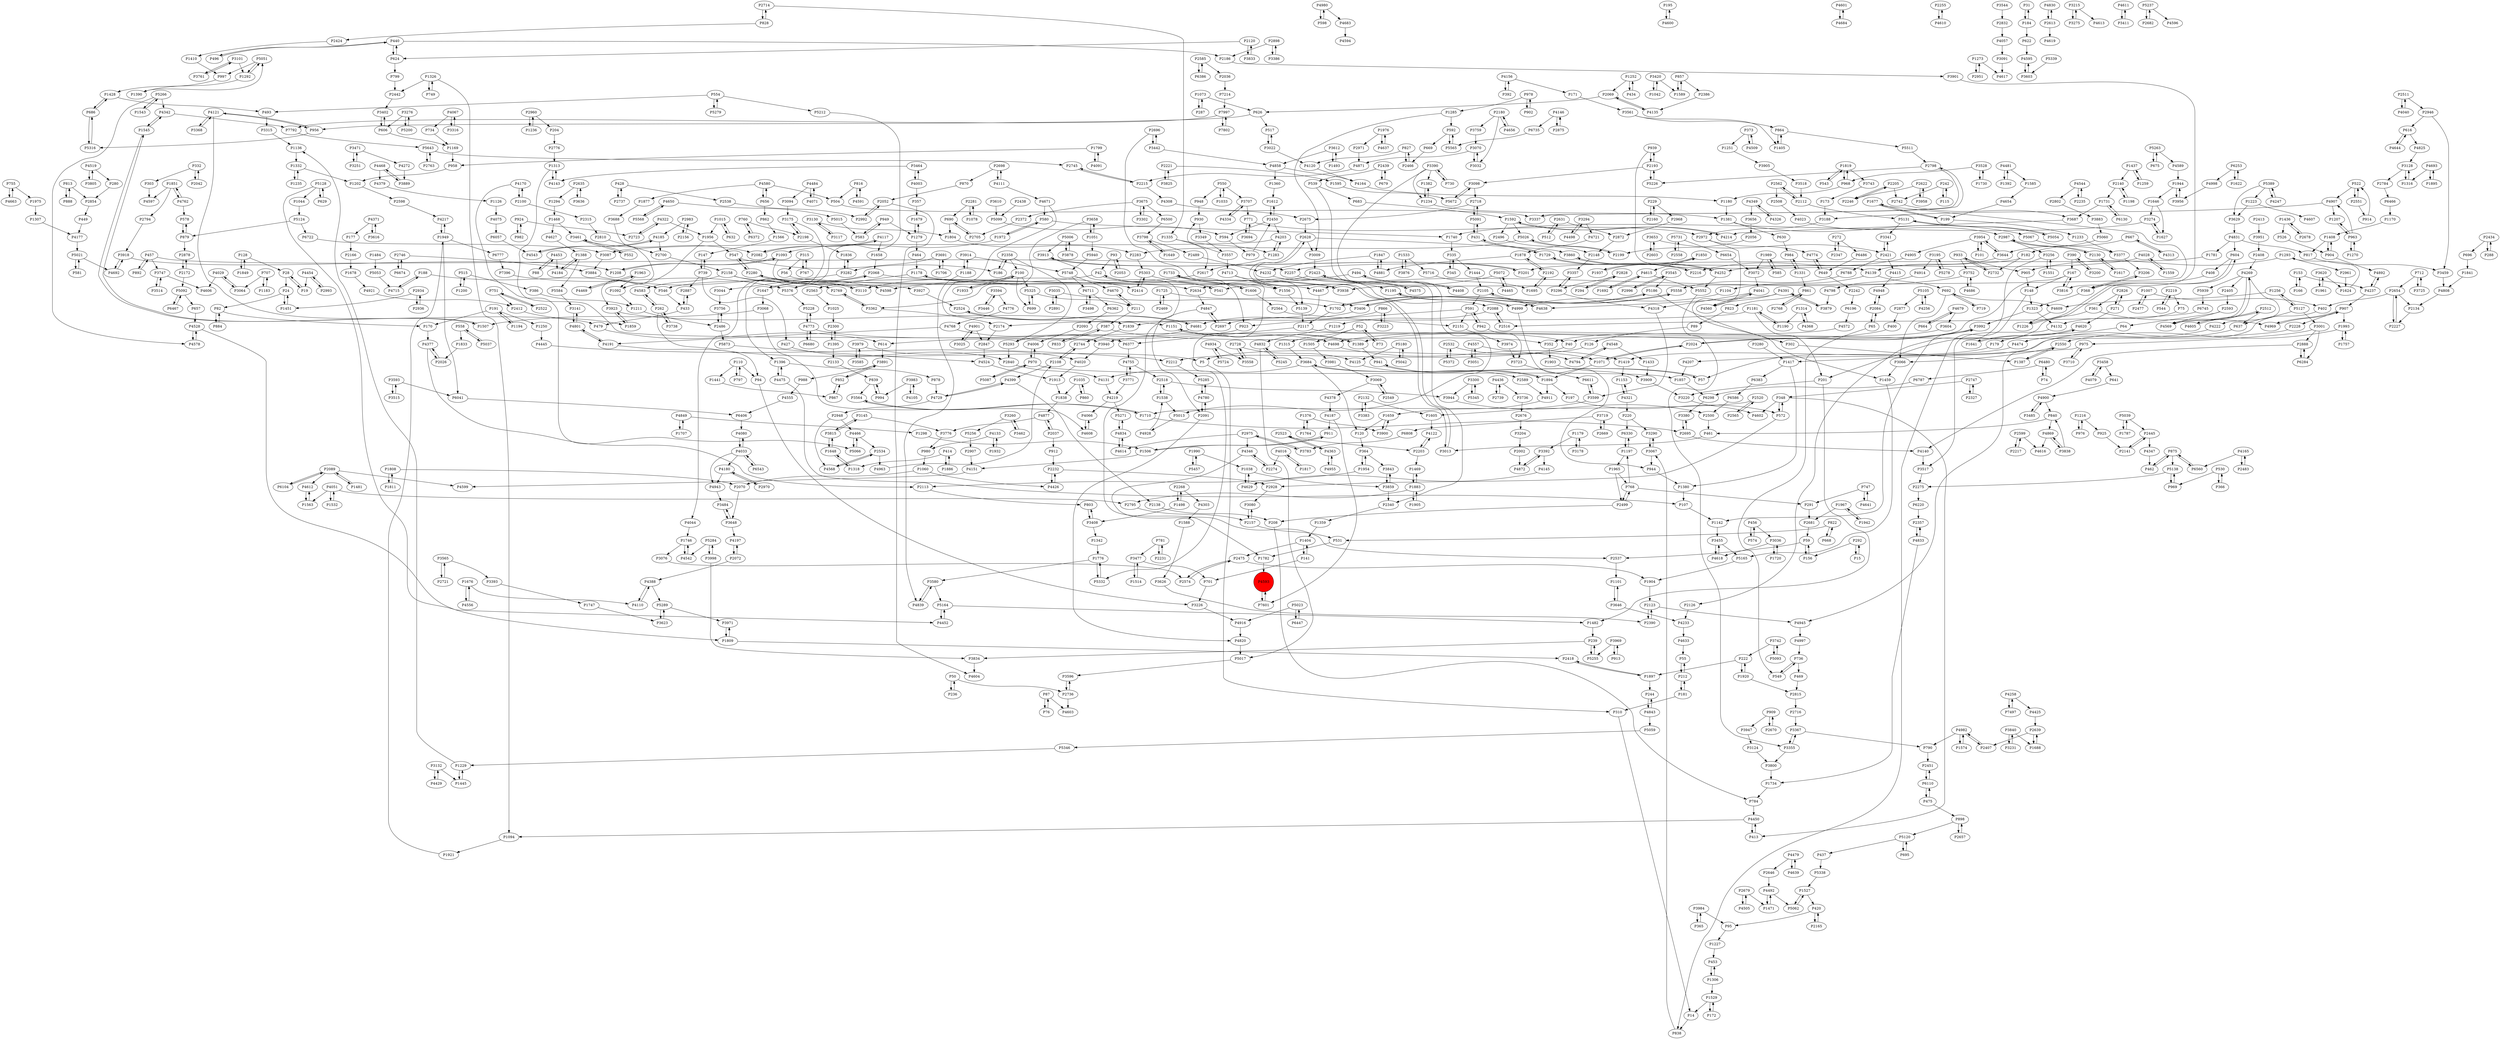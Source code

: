 digraph {
	P1428 -> P493
	P88 -> P4453
	P1498 -> P3408
	P3878 -> P5006
	P4445 -> P2212
	P2442 -> P3402
	P28 -> P19
	P4877 -> P2037
	P5017 -> P3596
	P2072 -> P4197
	P2358 -> P100
	P332 -> P2042
	P3393 -> P1747
	P3761 -> P3101
	P1007 -> P2477
	P4067 -> P734
	P4143 -> P1313
	P3992 -> P2024
	P2961 -> P1624
	P1975 -> P1307
	P1559 -> P4028
	P504 -> P3337
	P89 -> P126
	P3464 -> P4143
	P4663 -> P755
	P4834 -> P5271
	P3596 -> P2736
	P1223 -> P3629
	P1298 -> P1506
	P1007 -> P402
	P839 -> P994
	P3220 -> P4602
	P1376 -> P1764
	P2523 -> P2203
	P4033 -> P4180
	P4197 -> P2072
	P2002 -> P4872
	P1252 -> P434
	P14 -> P838
	P768 -> P1197
	P4020 -> P1913
	P1436 -> P526
	P3974 -> P3723
	P2728 -> P4125
	P3648 -> P4197
	P4140 -> P3517
	P1342 -> P1776
	P2130 -> P2987
	P3141 -> P4801
	P4544 -> P2802
	P4222 -> P4474
	P2108 -> P4399
	P3302 -> P3675
	P3913 -> P3201
	P1894 -> P197
	P335 -> P1444
	P2232 -> P2928
	P1993 -> P1757
	P3464 -> P4003
	P1731 -> P6130
	P2157 -> P3080
	P1809 -> P2418
	P420 -> P2165
	P2993 -> P4454
	P5087 -> P970
	P1404 -> P141
	P4715 -> P188
	P4117 -> P1658
	P1897 -> P2418
	P898 -> P2657
	P6298 -> P3380
	P1877 -> P3688
	P457 -> P3747
	P827 -> P2466
	P4980 -> P598
	P2551 -> P914
	P2423 -> P5376
	P2888 -> P6284
	P1605 -> P4122
	P4755 -> P3771
	P3594 -> P3446
	P1878 -> P2192
	P3274 -> P1627
	P4349 -> P4326
	P2744 -> P2108
	P686 -> P5316
	P1710 -> P2695
	P5131 -> P5054
	P4548 -> P4794
	P912 -> P2232
	P979 -> P2450
	P4997 -> P736
	P4203 -> P1283
	P4637 -> P1976
	P4921 -> P2412
	P4237 -> P907
	P4347 -> P462
	P888 -> P813
	P554 -> P5279
	P1622 -> P6253
	P1734 -> P784
	P5568 -> P4650
	P1851 -> P2794
	P1256 -> P4609
	P5716 -> P1695
	P1360 -> P1612
	P220 -> P3290
	P4798 -> P3879
	P1776 -> P5332
	P390 -> P167
	P2934 -> P1451
	P857 -> P2386
	P5266 -> P4578
	P994 -> P839
	P592 -> P669
	P100 -> P1933
	P5256 -> P2907
	P626 -> P956
	P2565 -> P2520
	P195 -> P4600
	P4481 -> P1585
	P2268 -> P1498
	P2340 -> P1359
	P2280 -> P547
	P3442 -> P4858
	P2450 -> P594
	P4474 -> P4207
	P1259 -> P1437
	P866 -> P3223
	P2231 -> P781
	P294 -> P2828
	P4524 -> P1913
	P3742 -> P5093
	P6586 -> P2500
	P949 -> P1279
	P583 -> P949
	P3891 -> P988
	P5021 -> P4692
	P2445 -> P2141
	P1316 -> P3128
	P4692 -> P3918
	P3051 -> P4557
	P630 -> P984
	P3455 -> P5165
	P6130 -> P1731
	P1506 -> P911
	P4363 -> P2523
	P1857 -> P6298
	P5072 -> P4465
	P3688 -> P3923
	P4492 -> P1471
	P3390 -> P5013
	P3251 -> P3471
	P3087 -> P3884
	P357 -> P1679
	P3101 -> P3761
	P1659 -> P3900
	P3938 -> P1178
	P2599 -> P4616
	P4773 -> P5228
	P541 -> P42
	P387 -> P833
	P2551 -> P522
	P4170 -> P2100
	P3580 -> P4839
	P6104 -> P2089
	P302 -> P1387
	P930 -> P3349
	P15 -> P292
	P3984 -> P365
	P3124 -> P3800
	P4016 -> P2274
	P2123 -> P2390
	P469 -> P2815
	P1417 -> P1380
	P5066 -> P4466
	P4145 -> P4629
	P3593 -> P3515
	P6611 -> P3599
	P1382 -> P1234
	P6466 -> P1170
	P6447 -> P5023
	P2408 -> P4269
	P5059 -> P5346
	P4475 -> P107
	P5552 -> P3355
	P768 -> P291
	P1405 -> P864
	P522 -> P4907
	P771 -> P2972
	P1292 -> P1390
	P580 -> P1972
	P2424 -> P1410
	P288 -> P2434
	P712 -> P3725
	P390 -> P3200
	P7214 -> P7997
	P970 -> P4006
	P291 -> P2681
	P668 -> P822
	P4388 -> P4110
	P3001 -> P6284
	P1617 -> P2130
	P2469 -> P1725
	P4755 -> P2518
	P2203 -> P1469
	P2113 -> P803
	P1390 -> P5051
	P4453 -> P88
	P3044 -> P3756
	P5105 -> P4256
	P3001 -> P2888
	P5015 -> P583
	P1178 -> P2563
	P4185 -> P2700
	P3260 -> P3462
	P82 -> P170
	P87 -> P4603
	P624 -> P440
	P924 -> P2723
	P2747 -> P348
	P5072 -> P2634
	P958 -> P1202
	P4572 -> P4698
	P2105 -> P591
	P4170 -> P5066
	P366 -> P530
	P1533 -> P5716
	P191 -> P1250
	P2875 -> P4146
	P1335 -> P1283
	P153 -> P166
	P2451 -> P6110
	P4346 -> P2537
	P3710 -> P975
	P4945 -> P4997
	P1895 -> P4693
	P909 -> P2670
	P2654 -> P2227
	P3035 -> P2891
	P3069 -> P2549
	P695 -> P5120
	P4892 -> P4237
	P335 -> P345
	P7997 -> P7792
	P1073 -> P287
	P3833 -> P2120
	P4557 -> P4794
	P3594 -> P4776
	P2089 -> P4612
	P616 -> P4825
	P5731 -> P2558
	P2215 -> P4308
	P5 -> P310
	P4003 -> P357
	P1847 -> P4881
	P3969 -> P913
	P6110 -> P2451
	P4774 -> P649
	P3771 -> P4755
	P2088 -> P1219
	P3840 -> P3231
	P2718 -> P2675
	P4871 -> P2215
	P2216 -> P1729
	P197 -> P572
	P1990 -> P1038
	P3256 -> P1551
	P1388 -> P4184
	P690 -> P1804
	P2972 -> P1459
	P1015 -> P1956
	P4146 -> P2875
	P1649 -> P3798
	P1949 -> P6041
	P7997 -> P7802
	P4219 -> P4066
	P4982 -> P2407
	P1252 -> P2069
	P3859 -> P2340
	P6383 -> P6586
	P4580 -> P1877
	P4391 -> P3879
	P1015 -> P632
	P2523 -> P4363
	P1949 -> P6777
	P2439 -> P679
	P1170 -> P1408
	P1188 -> P4839
	P1641 -> P4620
	P3653 -> P2421
	P4601 -> P4684
	P4683 -> P4594
	P2522 -> P751
	P4877 -> P3776
	P3725 -> P712
	P892 -> P457
	P5293 -> P2840
	P1595 -> P5672
	P2558 -> P5731
	P3752 -> P4467
	P2763 -> P5643
	P968 -> P1180
	P402 -> P57
	P3420 -> P1589
	P1545 -> P4342
	P1226 -> P604
	P4321 -> P220
	P683 -> P1592
	P1408 -> P904
	P4091 -> P1799
	P6480 -> P74
	P790 -> P2451
	P1223 -> P4607
	P1313 -> P4143
	P3485 -> P4900
	P768 -> P2499
	P1883 -> P1905
	P2698 -> P4111
	P526 -> P904
	P494 -> P4408
	P7396 -> P5376
	P3743 -> P173
	P201 -> P3220
	P2205 -> P2742
	P707 -> P1183
	P5289 -> P3971
	P3838 -> P4869
	P4326 -> P4349
	P5200 -> P3276
	P4780 -> P2091
	P546 -> P433
	P2174 -> P2847
	P878 -> P4729
	P211 -> P387
	P581 -> P5021
	P2888 -> P4140
	P692 -> P719
	P686 -> P1428
	P1624 -> P1293
	P948 -> P930
	P591 -> P942
	P5285 -> P4780
	P6711 -> P3498
	P167 -> P3816
	P1313 -> P3940
	P4794 -> P4548
	P1538 -> P5013
	P2052 -> P2992
	P1169 -> P958
	P4322 -> P1956
	P220 -> P6330
	P5565 -> P592
	P1878 -> P4881
	P1408 -> P817
	P5165 -> P1904
	P1285 -> P3009
	P4468 -> P3889
	P707 -> P3064
	P2550 -> P3066
	P2716 -> P3367
	P94 -> P3226
	P4679 -> P3604
	P40 -> P2212
	P1592 -> P5026
	P110 -> P797
	P3684 -> P4131
	P24 -> P1451
	P1799 -> P4091
	P2255 -> P4610
	P5093 -> P3742
	P3561 -> P864
	P2414 -> P5303
	P262 -> P3738
	P4721 -> P1878
	P4023 -> P2987
	P5180 -> P4125
	P3368 -> P4121
	P1976 -> P4637
	P1648 -> P3815
	P4051 -> P2795
	P2520 -> P1710
	P4121 -> P3368
	P4121 -> P956
	P3900 -> P1659
	P6480 -> P6787
	P2439 -> P539
	P547 -> P186
	P1331 -> P984
	P7601 -> P4593
	P73 -> P52
	P1093 -> P1208
	P5091 -> P431
	P3392 -> P4145
	P3128 -> P2784
	P4006 -> P970
	P408 -> P368
	P2634 -> P4847
	P272 -> P2347
	P3623 -> P5289
	P852 -> P867
	P3280 -> P1417
	P1179 -> P3178
	P1273 -> P2951
	P1606 -> P1733
	P31 -> P184
	P3009 -> P2423
	P3296 -> P3357
	P4639 -> P4479
	P182 -> P2732
	P2180 -> P3759
	P3446 -> P3594
	P1417 -> P6383
	P1035 -> P1838
	P558 -> P1833
	P1433 -> P3909
	P3223 -> P866
	P199 -> P1677
	P6377 -> P4755
	P6745 -> P2516
	P4346 -> P2274
	P839 -> P3564
	P1306 -> P453
	P2126 -> P4233
	P3565 -> P3393
	P2140 -> P1731
	P624 -> P799
	P3646 -> P1101
	P1507 -> P1545
	P6560 -> P875
	P4670 -> P211
	P2675 -> P2628
	P3859 -> P3843
	P3918 -> P4692
	P2165 -> P420
	P2315 -> P2810
	P1563 -> P4612
	P1730 -> P3528
	P4469 -> P1963
	P1920 -> P222
	P2872 -> P2148
	P3226 -> P4916
	P4252 -> P5552
	P6057 -> P4543
	P2357 -> P4833
	P861 -> P823
	P4969 -> P907
	P4467 -> P2174
	P6196 -> P4572
	P433 -> P479
	P2971 -> P4871
	P2728 -> P3558
	P1256 -> P5127
	P3905 -> P3518
	P5164 -> P4452
	P816 -> P4591
	P368 -> P1323
	P5303 -> P1556
	P2585 -> P6386
	P2802 -> P3883
	P2696 -> P3442
	P6253 -> P1622
	P6680 -> P4773
	P2300 -> P1395
	P1702 -> P5186
	P1731 -> P3687
	P303 -> P4597
	P4436 -> P3736
	P1819 -> P3743
	P2327 -> P2747
	P939 -> P2193
	P387 -> P352
	P1093 -> P3927
	P3117 -> P3130
	P5042 -> P5180
	P2450 -> P4203
	P4776 -> P4768
	P1747 -> P3623
	P616 -> P4644
	P3067 -> P944
	P3282 -> P1836
	P2603 -> P3653
	P4105 -> P3983
	P2654 -> P2134
	P4595 -> P3603
	P3954 -> P101
	P5284 -> P4542
	P6372 -> P760
	P4825 -> P3128
	P4391 -> P4638
	P4999 -> P1195
	P4313 -> P667
	P3658 -> P3362
	P3080 -> P2157
	P1954 -> P364
	P3798 -> P1649
	P3719 -> P6808
	P3408 -> P1342
	P456 -> P574
	P2676 -> P3204
	P530 -> P366
	P2512 -> P4605
	P4481 -> P1392
	P292 -> P15
	P988 -> P4555
	P3461 -> P552
	P1092 -> P1211
	P6777 -> P7396
	P1746 -> P4542
	P3646 -> P4233
	P799 -> P2442
	P1179 -> P3392
	P751 -> P2522
	P184 -> P31
	P6674 -> P2746
	P128 -> P28
	P656 -> P862
	P1505 -> P3981
	P1389 -> P1151
	P3616 -> P4371
	P4041 -> P4560
	P1692 -> P4615
	P1678 -> P4921
	P626 -> P517
	P2705 -> P690
	P1894 -> P941
	P173 -> P3188
	P4833 -> P1734
	P1961 -> P3620
	P739 -> P147
	P42 -> P3110
	P1235 -> P1332
	P4583 -> P262
	P1781 -> P3201
	P440 -> P496
	P4125 -> P2589
	P1437 -> P2140
	P554 -> P493
	P2423 -> P4575
	P332 -> P303
	P3951 -> P2408
	P1044 -> P5124
	P4556 -> P1676
	P4120 -> P4164
	P3545 -> P2996
	P816 -> P504
	P1658 -> P2068
	P1606 -> P2564
	P65 -> P549
	P3691 -> P1706
	P5021 -> P581
	P4773 -> P6680
	P1677 -> P199
	P1956 -> P1092
	P862 -> P1566
	P2549 -> P3069
	P461 -> P3013
	P4610 -> P2255
	P364 -> P3843
	P2407 -> P4982
	P3992 -> P1142
	P52 -> P1505
	P5748 -> P6711
	P861 -> P2768
	P3094 -> P3175
	P208 -> P784
	P2563 -> P1025
	P1956 -> P547
	P4834 -> P4614
	P4509 -> P373
	P1219 -> P4832
	P822 -> P531
	P4484 -> P4071
	P2628 -> P3860
	P2091 -> P4820
	P4693 -> P1316
	P2635 -> P3636
	P4650 -> P5568
	P4544 -> P2235
	P191 -> P1194
	P5051 -> P997
	P5255 -> P239
	P2631 -> P512
	P52 -> P73
	P3406 -> P4681
	P2358 -> P5293
	P3110 -> P2280
	P3684 -> P120
	P2798 -> P3337
	P4452 -> P5164
	P2828 -> P294
	P1468 -> P3461
	P413 -> P4450
	P2975 -> P3783
	P365 -> P3984
	P5511 -> P2798
	P2180 -> P4656
	P4342 -> P7792
	P866 -> P2697
	P3979 -> P3585
	P736 -> P549
	P1250 -> P4445
	P3175 -> P4044
	P2486 -> P5873
	P4075 -> P6057
	P734 -> P1169
	P4713 -> P1556
	P1498 -> P2268
	P4568 -> P2534
	P244 -> P4843
	P2158 -> P4583
	P2593 -> P64
	P4934 -> P3558
	P2739 -> P4436
	P167 -> P40
	P2776 -> P1313
	P1060 -> P4426
	P2574 -> P2475
	P4269 -> P4222
	P2037 -> P4877
	P5091 -> P2718
	P515 -> P1200
	P5228 -> P4773
	P4269 -> P5939
	P907 -> P4969
	P904 -> P4892
	P2898 -> P3386
	P2140 -> P1198
	P2622 -> P3958
	P4557 -> P3051
	P4591 -> P816
	P3274 -> P1740
	P4033 -> P4080
	P2052 -> P4604
	P1183 -> P707
	P2193 -> P3098
	P315 -> P56
	P5105 -> P2877
	P171 -> P3561
	P3983 -> P994
	P4858 -> P4164
	P186 -> P2358
	P3707 -> P4334
	P1285 -> P592
	P2593 -> P4569
	P4132 -> P3517
	P4849 -> P1707
	P4831 -> P1781
	P4820 -> P5017
	P2072 -> P4388
	P550 -> P948
	P5724 -> P4934
	P4830 -> P2613
	P4609 -> P1226
	P2483 -> P4165
	P1445 -> P1229
	P4901 -> P3025
	P2635 -> P1294
	P2589 -> P4911
	P2089 -> P4599
	P755 -> P4663
	P1197 -> P1965
	P93 -> P42
	P1236 -> P2960
	P4067 -> P3316
	P942 -> P591
	P2489 -> P4232
	P550 -> P1033
	P976 -> P1216
	P4955 -> P4363
	P4881 -> P1847
	P147 -> P739
	P1202 -> P2598
	P1679 -> P1279
	P3752 -> P4686
	P4040 -> P2511
	P3032 -> P3070
	P3367 -> P3355
	P543 -> P1819
	P6654 -> P3072
	P1920 -> P2815
	P2714 -> P828
	P4847 -> P1782
	P1729 -> P431
	P2987 -> P3256
	P4165 -> P6560
	P1180 -> P1381
	P100 -> P546
	P2421 -> P3341
	P3940 -> P4020
	P2854 -> P449
	P3687 -> P4214
	P1894 -> P4911
	P400 -> P1389
	P1294 -> P1468
	P1437 -> P1259
	P3984 -> P95
	P4578 -> P4528
	P2987 -> P2130
	P4453 -> P4184
	P3815 -> P1648
	P2268 -> P4303
	P1292 -> P5051
	P1335 -> P2617
	P4041 -> P4318
	P2386 -> P4135
	P860 -> P1035
	P1469 -> P1883
	P5939 -> P6745
	P2500 -> P461
	P739 -> P427
	P817 -> P3459
	P50 -> P2736
	P3653 -> P2603
	P100 -> P5325
	P3914 -> P5748
	P2372 -> P2705
	P1989 -> P3072
	P5023 -> P4916
	P5026 -> P2199
	P1326 -> P749
	P4247 -> P5389
	P2105 -> P4638
	P3406 -> P5558
	P4928 -> P1538
	P2024 -> P3992
	P6253 -> P4998
	P3195 -> P4914
	P3066 -> P1459
	P2193 -> P939
	P822 -> P668
	P1543 -> P5266
	P1648 -> P1318
	P3128 -> P1316
	P522 -> P2551
	P1451 -> P24
	P3215 -> P3275
	P76 -> P87
	P1283 -> P4203
	P5124 -> P879
	P1126 -> P4075
	P2746 -> P3884
	P4111 -> P2698
	P2562 -> P2112
	P5026 -> P2283
	P3458 -> P4079
	P4943 -> P3484
	P3290 -> P3067
	P2960 -> P1236
	P1293 -> P905
	P2198 -> P3175
	P2192 -> P1695
	P1441 -> P867
	P315 -> P767
	P153 -> P4237
	P1104 -> P4999
	P978 -> P902
	P1181 -> P1190
	P3377 -> P3206
	P272 -> P6486
	P2405 -> P2593
	P2466 -> P827
	P2024 -> P1071
	P1033 -> P550
	P2228 -> P3940
	P3956 -> P1944
	P4905 -> P2216
	P3025 -> P4901
	P2082 -> P4117
	P4847 -> P2697
	P2970 -> P4180
	P5051 -> P1292
	P4028 -> P4252
	P4608 -> P4066
	P939 -> P4139
	P4219 -> P5271
	P1592 -> P2496
	P1323 -> P4132
	P141 -> P701
	P494 -> P541
	P1592 -> P4214
	P3825 -> P2221
	P5120 -> P695
	P949 -> P583
	P5271 -> P4834
	P4656 -> P2180
	P3098 -> P5672
	P287 -> P1073
	P2768 -> P861
	P3518 -> P2112
	P1585 -> P4654
	P222 -> P1897
	P2679 -> P1471
	P4808 -> P2134
	P1545 -> P1507
	P4907 -> P3188
	P3675 -> P2372
	P2100 -> P2315
	P813 -> P888
	P2670 -> P909
	P3599 -> P6611
	P2723 -> P4322
	P2158 -> P2634
	P5389 -> P3629
	P2242 -> P6196
	P4269 -> P2405
	P5099 -> P594
	P614 -> P3891
	P5139 -> P2117
	P3068 -> P1507
	P749 -> P1326
	P1841 -> P4808
	P2678 -> P1436
	P592 -> P5565
	P970 -> P1857
	P4832 -> P5017
	P3206 -> P368
	P1151 -> P1389
	P3296 -> P4318
	P262 -> P4583
	P2538 -> P2992
	P1538 -> P2518
	P4111 -> P4671
	P699 -> P5325
	P2068 -> P1647
	P803 -> P3408
	P3648 -> P3484
	P4569 -> P4269
	P4151 -> P4599
	P1404 -> P2475
	P4901 -> P2847
	P3909 -> P3220
	P6711 -> P6362
	P4982 -> P790
	P2695 -> P4140
	P606 -> P1169
	P2960 -> P204
	P2518 -> P3944
	P1944 -> P3956
	P6041 -> P6406
	P212 -> P55
	P4479 -> P4639
	P4611 -> P3411
	P4003 -> P3464
	P2520 -> P2565
	P115 -> P242
	P2518 -> P1538
	P56 -> P4467
	P3315 -> P1136
	P166 -> P153
	P1967 -> P2681
	P280 -> P2854
	P1181 -> P1839
	P2639 -> P2407
	P3675 -> P6500
	P606 -> P3402
	P4156 -> P171
	P679 -> P2439
	P3390 -> P1382
	P4729 -> P2948
	P2795 -> P2157
	P870 -> P2052
	P4233 -> P4633
	P3603 -> P4595
	P2550 -> P1387
	P550 -> P3707
	P2613 -> P4830
	P310 -> P14
	P747 -> P4641
	P204 -> P2776
	P2186 -> P3901
	P1972 -> P580
	P3067 -> P3290
	P1532 -> P4051
	P2736 -> P4603
	P4146 -> P6735
	P969 -> P5138
	P2508 -> P4023
	P852 -> P3891
	P211 -> P4670
	P5672 -> P3098
	P5940 -> P5748
	P4914 -> P4798
	P75 -> P4132
	P1190 -> P1181
	P5873 -> P4524
	P1211 -> P2486
	P4133 -> P1932
	P1921 -> P1949
	P3188 -> P2972
	P1315 -> P3684
	P530 -> P969
	P5062 -> P1527
	P667 -> P182
	P5006 -> P3913
	P760 -> P2198
	P6110 -> P475
	P3462 -> P3260
	P2108 -> P2744
	P3411 -> P4611
	P3282 -> P3044
	P2212 -> P5285
	P172 -> P1529
	P4575 -> P2423
	P3195 -> P5278
	P2946 -> P3459
	P4615 -> P5552
	P4408 -> P494
	P1646 -> P3274
	P3771 -> P4219
	P604 -> P1226
	P574 -> P456
	P3691 -> P3282
	P3620 -> P1624
	P2088 -> P2516
	P3838 -> P840
	P4620 -> P1641
	P840 -> P461
	P515 -> P386
	P2534 -> P4568
	P1574 -> P4982
	P5332 -> P1776
	P1804 -> P2283
	P428 -> P2538
	P1234 -> P1381
	P1746 -> P3076
	P2534 -> P4963
	P1468 -> P4627
	P2084 -> P65
	P4729 -> P4399
	P52 -> P1315
	P5289 -> P3623
	P2130 -> P1617
	P364 -> P1954
	P6330 -> P1197
	P2679 -> P4505
	P3362 -> P2769
	P4232 -> P2088
	P1388 -> P5584
	P3883 -> P5060
	P2056 -> P2199
	P5128 -> P1044
	P4519 -> P3805
	P4801 -> P3141
	P5006 -> P3878
	P1782 -> P4593
	P2227 -> P2654
	P440 -> P2186
	P184 -> P622
	P3891 -> P852
	P3383 -> P2132
	P1937 -> P1850
	P42 -> P541
	P1234 -> P1382
	P1251 -> P3905
	P3564 -> P1710
	P875 -> P462
	P1273 -> P4617
	P2221 -> P1595
	P4121 -> P479
	P1551 -> P3256
	P3022 -> P4120
	P1965 -> P768
	P1963 -> P4469
	P2089 -> P1481
	P5060 -> P3644
	P414 -> P1318
	P3981 -> P3069
	P1153 -> P4321
	P755 -> P1975
	P982 -> P924
	P4117 -> P2082
	P2123 -> P4945
	P126 -> P5
	P1612 -> P2450
	P2120 -> P624
	P4256 -> P5105
	P2198 -> P1836
	P74 -> P6480
	P914 -> P522
	P547 -> P2280
	P3130 -> P1804
	P179 -> P1419
	P984 -> P1331
	P3958 -> P2622
	P4214 -> P1592
	P1227 -> P453
	P1071 -> P1894
	P1707 -> P4849
	P1216 -> P925
	P4650 -> P5015
	P110 -> P1441
	P2026 -> P4377
	P907 -> P1993
	P580 -> P1740
	P4681 -> P5293
	P59 -> P2537
	P7497 -> P4258
	P2132 -> P1605
	P784 -> P4450
	P242 -> P2742
	P496 -> P440
	P1306 -> P1529
	P649 -> P2242
	P3923 -> P1839
	P907 -> P2228
	P909 -> P3947
	P3341 -> P2421
	P823 -> P89
	P3013 -> P2628
	P4644 -> P616
	P101 -> P3954
	P5278 -> P3195
	P3091 -> P4617
	P453 -> P1306
	P1396 -> P4475
	P2274 -> P4346
	P3580 -> P5164
	P2445 -> P4347
	P857 -> P1589
	P2975 -> P4346
	P3889 -> P4468
	P4768 -> P6377
	P3357 -> P3296
	P4139 -> P692
	P6722 -> P3087
	P1527 -> P5062
	P1851 -> P4597
	P4839 -> P3580
	P348 -> P4602
	P4638 -> P2105
	P82 -> P884
	P1419 -> P1153
	P1740 -> P335
	P2486 -> P3756
	P4612 -> P1563
	P5372 -> P2532
	P1849 -> P128
	P4593 -> P7601
	P6220 -> P2357
	P4454 -> P2993
	P3528 -> P1730
	P3515 -> P3593
	P879 -> P2878
	P924 -> P982
	P4831 -> P817
	P5316 -> P686
	P4693 -> P1895
	P1676 -> P4110
	P4963 -> P2108
	P3355 -> P3367
	P3558 -> P2728
	P2157 -> P531
	P4371 -> P177
	P2639 -> P1688
	P1195 -> P4999
	P1527 -> P420
	P902 -> P978
	P6467 -> P5092
	P2412 -> P1859
	P2156 -> P2983
	P1932 -> P4133
	P667 -> P4313
	P3805 -> P4519
	P271 -> P4620
	P3256 -> P2126
	P1025 -> P2300
	P4080 -> P4033
	P6735 -> P5565
	P3719 -> P2669
	P3477 -> P1514
	P3798 -> P2489
	P1178 -> P3938
	P5186 -> P302
	P3200 -> P390
	P4191 -> P94
	P4399 -> P2138
	P2810 -> P2700
	P1886 -> P414
	P6788 -> P5558
	P1482 -> P239
	P1566 -> P147
	P6386 -> P2585
	P440 -> P624
	P1293 -> P2961
	P730 -> P3390
	P1136 -> P1332
	P3658 -> P1051
	P701 -> P3226
	P177 -> P2166
	P3612 -> P1493
	P475 -> P898
	P692 -> P4609
	P5389 -> P1223
	P956 -> P5316
	P4679 -> P664
	P4133 -> P980
	P4342 -> P1545
	P4318 -> P3599
	P1725 -> P3406
	P3684 -> P57
	P1436 -> P2678
	P4872 -> P3392
	P4207 -> P1857
	P4614 -> P4834
	P2714 -> P1335
	P2215 -> P2745
	P348 -> P572
	P2826 -> P361
	P3076 -> P2574
	P1207 -> P963
	P879 -> P578
	P475 -> P6110
	P2631 -> P2872
	P3979 -> P4020
	P3604 -> P352
	P2877 -> P400
	P4600 -> P195
	P3815 -> P3145
	P3498 -> P6711
	P1954 -> P2113
	P781 -> P3477
	P3944 -> P2500
	P457 -> P892
	P4165 -> P2483
	P2646 -> P4492
	P751 -> P2412
	P1395 -> P2133
	P4686 -> P3752
	P760 -> P6372
	P1060 -> P2070
	P457 -> P2257
	P2100 -> P4170
	P2840 -> P4131
	P50 -> P236
	P3145 -> P3776
	P5092 -> P6467
	P2172 -> P5092
	P1051 -> P5940
	P348 -> P413
	P1318 -> P1648
	P622 -> P4595
	P1229 -> P1445
	P3514 -> P3747
	P2669 -> P3719
	P1729 -> P2216
	P188 -> P546
	P4258 -> P7497
	P4768 -> P4191
	P4454 -> P19
	P1799 -> P958
	P4164 -> P1180
	P3971 -> P1809
	P5023 -> P6447
	P1710 -> P3564
	P3392 -> P4872
	P3362 -> P2174
	P1993 -> P2550
	P1038 -> P4629
	P2281 -> P1078
	P5131 -> P3341
	P2134 -> P2227
	P6543 -> P4033
	P1556 -> P5139
	P1381 -> P630
	P813 -> P2854
	P3204 -> P2002
	P3275 -> P3215
	P3035 -> P1702
	P5279 -> P554
	P4252 -> P3860
	P2203 -> P4122
	P188 -> P4715
	P1787 -> P5039
	P905 -> P148
	P3913 -> P2091
	P4349 -> P3656
	P2148 -> P3357
	P5138 -> P2275
	P4184 -> P1388
	P1859 -> P3923
	P933 -> P2732
	P4900 -> P840
	P1904 -> P2123
	P4998 -> P3956
	P1720 -> P3036
	P898 -> P5120
	P1326 -> P1094
	P4066 -> P4608
	P1094 -> P1921
	P368 -> P3206
	P373 -> P1251
	P4528 -> P4578
	P3557 -> P4713
	P554 -> P5212
	P6406 -> P4080
	P2742 -> P3687
	P4589 -> P1944
	P5053 -> P4715
	P3068 -> P4608
	P1942 -> P1967
	P1481 -> P2089
	P1695 -> P2192
	P4849 -> P1298
	P4016 -> P1817
	P4629 -> P1038
	P2280 -> P3110
	P4368 -> P1314
	P2951 -> P1273
	P3834 -> P4604
	P3294 -> P4721
	P1533 -> P3876
	P199 -> P1233
	P5338 -> P1527
	P2496 -> P2148
	P2151 -> P3974
	P2537 -> P1101
	P4684 -> P4601
	P2524 -> P4681
	P944 -> P1380
	P59 -> P156
	P978 -> P1285
	P1197 -> P6330
	P3675 -> P3302
	P3636 -> P2635
	P4071 -> P4484
	P2221 -> P3825
	P3459 -> P4808
	P2084 -> P4948
	P963 -> P4907
	P4051 -> P1563
	P3471 -> P3251
	P2117 -> P6377
	P3300 -> P5345
	P2948 -> P4466
	P361 -> P201
	P2180 -> P3032
	P544 -> P2219
	P3742 -> P222
	P4907 -> P1207
	P5263 -> P4589
	P1194 -> P191
	P4131 -> P4219
	P2132 -> P3383
	P1903 -> P3909
	P3694 -> P771
	P3561 -> P1405
	P3072 -> P4041
	P1725 -> P2469
	P2091 -> P4780
	P1216 -> P976
	P464 -> P1178
	P2138 -> P208
	P2983 -> P2156
	P19 -> P28
	P4948 -> P2084
	P4548 -> P1433
	P2972 -> P4774
	P2499 -> P208
	P433 -> P2887
	P2736 -> P3596
	P6808 -> P3783
	P170 -> P4377
	P7802 -> P7997
	P3402 -> P606
	P3901 -> P3816
	P1808 -> P2070
	P1380 -> P107
	P1976 -> P2971
	P3276 -> P606
	P690 -> P2705
	P747 -> P291
	P4466 -> P2534
	P1811 -> P1808
	P1314 -> P4368
	P3036 -> P1720
	P833 -> P387
	P1323 -> P3992
	P1270 -> P963
	P4671 -> P1151
	P373 -> P4509
	P3069 -> P4378
	P5263 -> P675
	P2112 -> P2562
	P1392 -> P4481
	P2832 -> P4057
	P4505 -> P2679
	P2421 -> P4415
	P3380 -> P2695
	P4560 -> P4041
	P1819 -> P543
	P1588 -> P3626
	P3064 -> P4029
	P1071 -> P2024
	P2564 -> P2151
	P3876 -> P1533
	P3629 -> P4831
	P4843 -> P5059
	P4180 -> P2970
	P968 -> P1819
	P2070 -> P3648
	P7792 -> P5643
	P1283 -> P2617
	P479 -> P614
	P239 -> P5255
	P201 -> P1482
	P3355 -> P3800
	P3484 -> P3648
	P345 -> P335
	P2746 -> P6674
	P2347 -> P272
	P2275 -> P6220
	P3626 -> P2390
	P4450 -> P1094
	P5237 -> P2682
	P1990 -> P5457
	P1702 -> P2117
	P4363 -> P4955
	P110 -> P94
	P980 -> P1060
	P657 -> P4528
	P5643 -> P2763
	P3455 -> P4618
	P4832 -> P5245
	P4051 -> P1532
	P2654 -> P402
	P3759 -> P3070
	P3969 -> P5255
	P637 -> P4945
	P4618 -> P3455
	P431 -> P5091
	P517 -> P3022
	P572 -> P2928
	P1389 -> P941
	P2585 -> P2036
	P1038 -> P3859
	P262 -> P5
	P2160 -> P229
	P3656 -> P2056
	P2257 -> P1195
	P2613 -> P4619
	P1078 -> P2281
	P875 -> P5138
	P1529 -> P14
	P4475 -> P1396
	P2682 -> P5237
	P55 -> P212
	P222 -> P1920
	P3316 -> P4067
	P3840 -> P1688
	P93 -> P2053
	P3843 -> P3859
	P632 -> P1015
	P2732 -> P933
	P456 -> P3036
	P4869 -> P4616
	P239 -> P3834
	P181 -> P310
	P3860 -> P4252
	P591 -> P923
	P2036 -> P7214
	P4436 -> P2739
	P3294 -> P4498
	P5325 -> P699
	P5558 -> P3406
	P1850 -> P4615
	P2037 -> P912
	P3517 -> P2275
	P5127 -> P637
	P4654 -> P199
	P864 -> P5511
	P4033 -> P6543
	P236 -> P50
	P3783 -> P2975
	P975 -> P1417
	P181 -> P212
	P167 -> P148
	P3442 -> P2696
	P4426 -> P2232
	P828 -> P2424
	P2828 -> P3296
	P242 -> P115
	P4399 -> P4729
	P3998 -> P3834
	P2219 -> P544
	P2747 -> P2327
	P1676 -> P4556
	P5092 -> P657
	P4492 -> P5062
	P4773 -> P4698
	P2700 -> P2158
	P578 -> P879
	P4999 -> P944
	P5128 -> P1809
	P2141 -> P2445
	P191 -> P170
	P4377 -> P2113
	P5376 -> P5228
	P3132 -> P1445
	P2477 -> P1007
	P970 -> P5087
	P1647 -> P3068
	P5039 -> P1787
	P5245 -> P4832
	P493 -> P3315
	P5643 -> P2745
	P558 -> P5037
	P5237 -> P4596
	P4237 -> P4892
	P2928 -> P3080
	P3260 -> P5256
	P1200 -> P515
	P2695 -> P3380
	P1410 -> P997
	P2934 -> P2936
	P4371 -> P3616
	P2219 -> P75
	P4780 -> P5285
	P3098 -> P2718
	P3776 -> P980
	P712 -> P2654
	P229 -> P2968
	P427 -> P2840
	P3276 -> P5200
	P2681 -> P59
	P3620 -> P1961
	P827 -> P4120
	P696 -> P1841
	P5748 -> P4670
	P5266 -> P1543
	P3300 -> P3944
	P3914 -> P1188
	P4217 -> P1949
	P1493 -> P3612
	P5120 -> P437
	P431 -> P1729
	P1897 -> P244
	P2499 -> P768
	P2532 -> P5372
	P128 -> P1849
	P1706 -> P3691
	P1188 -> P3914
	P4801 -> P4191
	P4203 -> P3087
	P875 -> P6560
	P6362 -> P2093
	P3723 -> P6611
	P449 -> P4177
	P3644 -> P3954
	P3738 -> P262
	P1808 -> P1811
	P2390 -> P2123
	P6284 -> P2888
	P2511 -> P4040
	P3923 -> P1859
	P5037 -> P558
	P4980 -> P4683
	P736 -> P469
	P5180 -> P5042
	P4269 -> P4569
	P975 -> P3710
	P2968 -> P2872
	P1883 -> P1469
	P3130 -> P3117
	P1042 -> P3420
	P3557 -> P930
	P1757 -> P1993
	P437 -> P5338
	P598 -> P4980
	P5039 -> P2445
	P1776 -> P3580
	P5226 -> P2193
	P1764 -> P1376
	P352 -> P1903
	P4641 -> P747
	P3471 -> P4272
	P2826 -> P271
	P3337 -> P2798
	P120 -> P364
	P1331 -> P861
	P4833 -> P2357
	P3458 -> P641
	P1332 -> P1235
	P5266 -> P4342
	P148 -> P838
	P2878 -> P2172
	P4079 -> P3458
	P3477 -> P701
	P3593 -> P6041
	P1836 -> P3282
	P3998 -> P5284
	P1905 -> P1883
	P1963 -> P1092
	P1514 -> P3477
	P5584 -> P3141
	P767 -> P315
	P2628 -> P3013
	P1051 -> P3658
	P539 -> P2340
	P884 -> P82
	P2948 -> P4568
	P1381 -> P5067
	P4033 -> P4943
	P4466 -> P5066
	P3175 -> P2198
	P4498 -> P3294
	P2907 -> P4151
	P1933 -> P100
	P3800 -> P1734
	P1733 -> P923
	P2205 -> P2246
	P5067 -> P3377
	P3420 -> P1042
	P4831 -> P604
	P24 -> P82
	P549 -> P736
	P4843 -> P244
	P156 -> P59
	P4191 -> P4801
	P3215 -> P4613
	P2069 -> P626
	P2599 -> P2217
	P2946 -> P616
	P4528 -> P4452
	P4377 -> P2026
	P4858 -> P1360
	P87 -> P76
	P649 -> P4774
	P2622 -> P2246
	P4388 -> P5289
	P1627 -> P3274
	P3585 -> P3979
	P4258 -> P4425
	P1332 -> P1202
	P1326 -> P2442
	P2898 -> P2186
	P5284 -> P3998
	P2192 -> P1878
	P669 -> P2466
	P271 -> P2826
	P1688 -> P2639
	P4110 -> P4388
	P2120 -> P3833
	P2698 -> P870
	P1817 -> P4016
	P1428 -> P686
	P867 -> P852
	P3036 -> P4618
	P840 -> P4869
	P4185 -> P4543
	P4605 -> P2512
	P1847 -> P4232
	P1733 -> P1606
	P2413 -> P3951
	P1659 -> P120
	P229 -> P2160
	P1965 -> P2499
	P3918 -> P1208
	P4139 -> P1104
	P2089 -> P6104
	P2936 -> P2934
	P4391 -> P4560
	P4303 -> P1588
	P2358 -> P186
	P3747 -> P3514
	P4028 -> P1559
	P797 -> P110
	P57 -> P3684
	P3947 -> P3124
	P1589 -> P857
	P3599 -> P1605
	P3612 -> P4858
	P771 -> P3694
	P1833 -> P2026
	P392 -> P4156
	P2246 -> P2205
	P4135 -> P2069
	P1529 -> P172
	P1484 -> P5053
	P5325 -> P211
	P1459 -> P5165
	P462 -> P875
	P2992 -> P2052
	P6486 -> P649
	P1819 -> P968
	P1396 -> P878
	P2562 -> P2508
	P4869 -> P3838
	P3132 -> P4429
	P4916 -> P4820
	P3386 -> P2898
	P4057 -> P3091
	P2438 -> P5099
	P100 -> P699
	P2532 -> P1071
	P552 -> P3461
	P512 -> P2631
	P3816 -> P167
	P997 -> P1428
	P5127 -> P3001
	P107 -> P1142
	P2283 -> P5303
	P420 -> P95
	P572 -> P348
	P3954 -> P3644
	P1142 -> P3455
	P3367 -> P790
	P923 -> P614
	P4543 -> P4185
	P3001 -> P975
	P3736 -> P2676
	P3408 -> P803
	P3390 -> P730
	P2450 -> P1612
	P1314 -> P1190
	P4681 -> P2524
	P925 -> P2141
	P4934 -> P5724
	P3879 -> P4391
	P838 -> P3067
	P292 -> P156
	P1208 -> P1093
	P2172 -> P2878
	P1506 -> P4151
	P4378 -> P4187
	P963 -> P1207
	P4429 -> P3132
	P1851 -> P4762
	P4180 -> P4943
	P2511 -> P2946
	P2199 -> P5026
	P4479 -> P2646
	P5346 -> P1229
	P2598 -> P4217
	P4334 -> P3707
	P1838 -> P4877
	P386 -> P1211
	P3545 -> P5186
	P65 -> P2084
	P2434 -> P696
	P2053 -> P93
	P4633 -> P55
	P4542 -> P1746
	P4415 -> P4948
	P434 -> P1252
	P5013 -> P4928
	P2421 -> P6788
	P3145 -> P3815
	P5127 -> P1256
	P2516 -> P2088
	P5212 -> P1396
	P864 -> P1405
	P28 -> P24
	P148 -> P1323
	P1101 -> P3646
	P4177 -> P5021
	P4911 -> P1659
	P3101 -> P1292
	P5389 -> P4247
	P4762 -> P1851
	P4029 -> P4606
	P4982 -> P1574
	P2042 -> P332
	P3927 -> P2524
	P3565 -> P2721
	P2718 -> P5091
	P414 -> P1886
	P531 -> P1782
	P2996 -> P3545
	P4762 -> P578
	P3544 -> P2832
	P2983 -> P4185
	P4580 -> P656
	P2475 -> P2574
	P629 -> P5128
	P4468 -> P4379
	P4122 -> P2203
	P4698 -> P1419
	P911 -> P1506
	P3954 -> P4905
	P1949 -> P4217
	P1677 -> P3938
	P4484 -> P3094
	P3528 -> P968
	P3178 -> P1179
	P361 -> P4969
	P1198 -> P2140
	P2166 -> P1678
	P95 -> P1227
	P4580 -> P504
	P2798 -> P5226
	P5303 -> P2414
	P5186 -> P1702
	P2769 -> P3362
	P2117 -> P40
	P4450 -> P413
	P3201 -> P3913
	P5457 -> P1990
	P2158 -> P2769
	P5124 -> P6722
	P1387 -> P2550
	P3707 -> P771
	P1395 -> P2300
	P3610 -> P5099
	P4465 -> P5072
	P4322 -> P2723
	P3983 -> P4105
	P656 -> P4580
	P4272 -> P3889
	P4156 -> P392
	P1646 -> P1627
	P1229 -> P1136
	P942 -> P3723
	P4379 -> P1126
	P2847 -> P4524
	P1359 -> P1404
	P1279 -> P464
	P3756 -> P2486
	P4627 -> P1388
	P692 -> P3066
	P4187 -> P911
	P428 -> P2737
	P4900 -> P3485
	P5345 -> P3300
	P1883 -> P2795
	P3022 -> P517
	P212 -> P181
	P4615 -> P1692
	P2068 -> P2414
	P4029 -> P3064
	P2696 -> P5332
	P3644 -> P4139
	P2232 -> P4426
	P2617 -> P4598
	P539 -> P683
	P1809 -> P3971
	P1233 -> P3377
	P675 -> P5263
	P4519 -> P280
	P3349 -> P3557
	P963 -> P1270
	P4187 -> P7601
	P2721 -> P3565
	P2657 -> P898
	P2475 -> P1904
	P3461 -> P2082
	P4425 -> P2639
	P1279 -> P1679
	P2418 -> P1897
	P4555 -> P6406
	P182 -> P2257
	P2193 -> P5226
	P2784 -> P6466
	P739 -> P2887
	P1035 -> P860
	P4671 -> P580
	P5339 -> P3603
	P2112 -> P5131
	P3747 -> P4606
	P2093 -> P4006
	P1647 -> P2068
	P64 -> P179
	P3070 -> P3032
	P3231 -> P3840
	P6500 -> P3798
	P2887 -> P433
	P933 -> P905
	P1972 -> P1093
	P2815 -> P2716
	P1839 -> P2744
	P1471 -> P4492
	P3390 -> P1234
	P913 -> P3969
	P594 -> P979
	P4321 -> P1153
	P1181 -> P201
	P6787 -> P6298
	P1944 -> P1646
	P4044 -> P1746
	P719 -> P692
	P5128 -> P629
	P2434 -> P288
	P781 -> P2231
	P2217 -> P2599
	P2975 -> P4614
	P828 -> P2714
	P2235 -> P4544
	P4713 -> P5139
	P1989 -> P585
	P2745 -> P2215
	P2512 -> P637
	P591 -> P2151
	P1850 -> P1937
	P2697 -> P4847
	P3070 -> P4871
	P1307 -> P4177
	P5138 -> P969
	P933 -> P3752
	P5054 -> P5131
	P956 -> P4121
	P2133 -> P839
	P604 -> P408
	P2891 -> P3035
	P1444 -> P2105
	P2069 -> P4135
	P664 -> P4679
	P641 -> P4900
	P585 -> P1989
	P1376 -> P3900
	P5731 -> P6654
	P2281 -> P690
	P1967 -> P1942
	P941 -> P1894
	P1073 -> P626
	P3884 -> P4598
	P5164 -> P1482
	P2794 -> P3918
	P2628 -> P3009
	P4308 -> P2675
	P2737 -> P428
	P1913 -> P1838
	P904 -> P1408
	P141 -> P1404
	P4593 [shape=circle]
	P4593 [style=filled]
	P4593 [fillcolor=red]
}